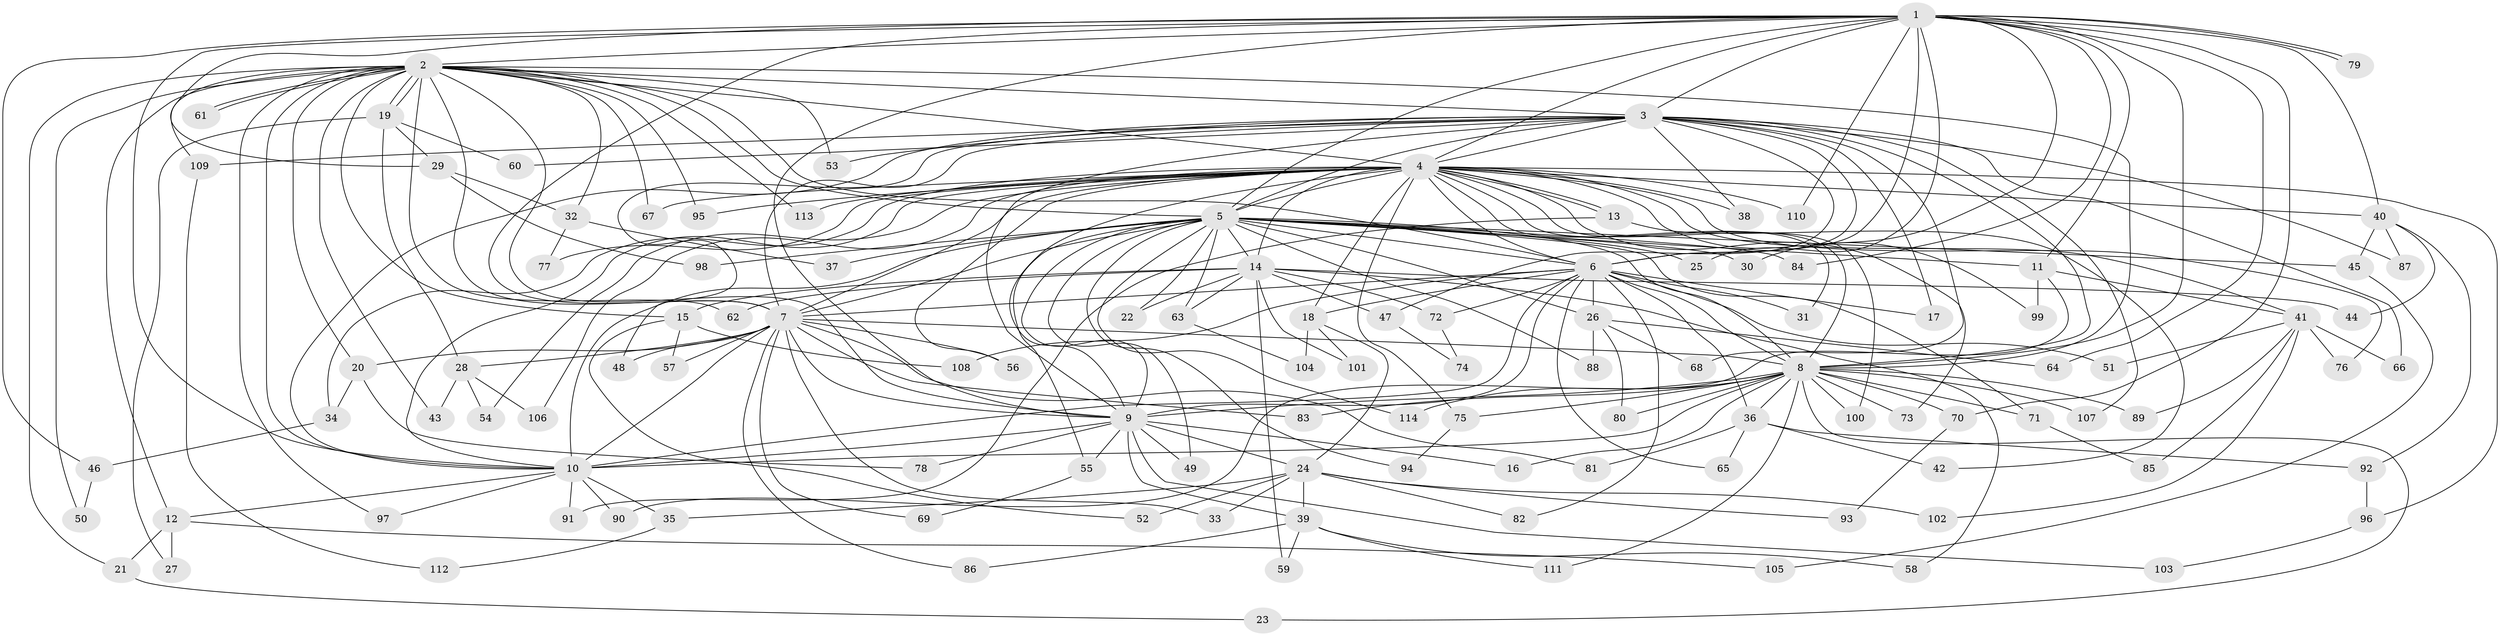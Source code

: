 // coarse degree distribution, {16: 0.011111111111111112, 32: 0.011111111111111112, 23: 0.022222222222222223, 28: 0.011111111111111112, 22: 0.011111111111111112, 18: 0.011111111111111112, 13: 0.011111111111111112, 5: 0.044444444444444446, 4: 0.05555555555555555, 12: 0.011111111111111112, 2: 0.5888888888888889, 6: 0.03333333333333333, 3: 0.15555555555555556, 9: 0.011111111111111112, 8: 0.011111111111111112}
// Generated by graph-tools (version 1.1) at 2025/23/03/03/25 07:23:38]
// undirected, 114 vertices, 253 edges
graph export_dot {
graph [start="1"]
  node [color=gray90,style=filled];
  1;
  2;
  3;
  4;
  5;
  6;
  7;
  8;
  9;
  10;
  11;
  12;
  13;
  14;
  15;
  16;
  17;
  18;
  19;
  20;
  21;
  22;
  23;
  24;
  25;
  26;
  27;
  28;
  29;
  30;
  31;
  32;
  33;
  34;
  35;
  36;
  37;
  38;
  39;
  40;
  41;
  42;
  43;
  44;
  45;
  46;
  47;
  48;
  49;
  50;
  51;
  52;
  53;
  54;
  55;
  56;
  57;
  58;
  59;
  60;
  61;
  62;
  63;
  64;
  65;
  66;
  67;
  68;
  69;
  70;
  71;
  72;
  73;
  74;
  75;
  76;
  77;
  78;
  79;
  80;
  81;
  82;
  83;
  84;
  85;
  86;
  87;
  88;
  89;
  90;
  91;
  92;
  93;
  94;
  95;
  96;
  97;
  98;
  99;
  100;
  101;
  102;
  103;
  104;
  105;
  106;
  107;
  108;
  109;
  110;
  111;
  112;
  113;
  114;
  1 -- 2;
  1 -- 3;
  1 -- 4;
  1 -- 5;
  1 -- 6;
  1 -- 7;
  1 -- 8;
  1 -- 9;
  1 -- 10;
  1 -- 11;
  1 -- 25;
  1 -- 29;
  1 -- 30;
  1 -- 40;
  1 -- 46;
  1 -- 64;
  1 -- 70;
  1 -- 79;
  1 -- 79;
  1 -- 84;
  1 -- 110;
  2 -- 3;
  2 -- 4;
  2 -- 5;
  2 -- 6;
  2 -- 7;
  2 -- 8;
  2 -- 9;
  2 -- 10;
  2 -- 12;
  2 -- 15;
  2 -- 19;
  2 -- 19;
  2 -- 20;
  2 -- 21;
  2 -- 32;
  2 -- 43;
  2 -- 50;
  2 -- 53;
  2 -- 61;
  2 -- 61;
  2 -- 62;
  2 -- 67;
  2 -- 95;
  2 -- 97;
  2 -- 109;
  2 -- 113;
  3 -- 4;
  3 -- 5;
  3 -- 6;
  3 -- 7;
  3 -- 8;
  3 -- 9;
  3 -- 10;
  3 -- 17;
  3 -- 38;
  3 -- 47;
  3 -- 48;
  3 -- 53;
  3 -- 60;
  3 -- 66;
  3 -- 68;
  3 -- 87;
  3 -- 107;
  3 -- 109;
  4 -- 5;
  4 -- 6;
  4 -- 7;
  4 -- 8;
  4 -- 9;
  4 -- 10;
  4 -- 13;
  4 -- 13;
  4 -- 14;
  4 -- 18;
  4 -- 31;
  4 -- 34;
  4 -- 38;
  4 -- 40;
  4 -- 41;
  4 -- 54;
  4 -- 56;
  4 -- 67;
  4 -- 73;
  4 -- 75;
  4 -- 76;
  4 -- 77;
  4 -- 95;
  4 -- 96;
  4 -- 99;
  4 -- 100;
  4 -- 106;
  4 -- 110;
  4 -- 113;
  5 -- 6;
  5 -- 7;
  5 -- 8;
  5 -- 9;
  5 -- 10;
  5 -- 11;
  5 -- 14;
  5 -- 22;
  5 -- 25;
  5 -- 26;
  5 -- 30;
  5 -- 37;
  5 -- 45;
  5 -- 49;
  5 -- 55;
  5 -- 63;
  5 -- 71;
  5 -- 84;
  5 -- 88;
  5 -- 94;
  5 -- 98;
  5 -- 114;
  6 -- 7;
  6 -- 8;
  6 -- 9;
  6 -- 10;
  6 -- 17;
  6 -- 18;
  6 -- 26;
  6 -- 31;
  6 -- 36;
  6 -- 51;
  6 -- 65;
  6 -- 72;
  6 -- 82;
  6 -- 108;
  7 -- 8;
  7 -- 9;
  7 -- 10;
  7 -- 20;
  7 -- 28;
  7 -- 33;
  7 -- 48;
  7 -- 56;
  7 -- 57;
  7 -- 69;
  7 -- 81;
  7 -- 83;
  7 -- 86;
  8 -- 9;
  8 -- 10;
  8 -- 16;
  8 -- 23;
  8 -- 36;
  8 -- 70;
  8 -- 71;
  8 -- 73;
  8 -- 75;
  8 -- 80;
  8 -- 83;
  8 -- 89;
  8 -- 100;
  8 -- 107;
  8 -- 111;
  8 -- 114;
  9 -- 10;
  9 -- 16;
  9 -- 24;
  9 -- 39;
  9 -- 49;
  9 -- 55;
  9 -- 78;
  9 -- 103;
  10 -- 12;
  10 -- 35;
  10 -- 90;
  10 -- 91;
  10 -- 97;
  11 -- 41;
  11 -- 90;
  11 -- 99;
  12 -- 21;
  12 -- 27;
  12 -- 105;
  13 -- 42;
  13 -- 91;
  14 -- 15;
  14 -- 22;
  14 -- 44;
  14 -- 47;
  14 -- 58;
  14 -- 59;
  14 -- 62;
  14 -- 63;
  14 -- 72;
  14 -- 101;
  15 -- 52;
  15 -- 57;
  15 -- 108;
  18 -- 24;
  18 -- 101;
  18 -- 104;
  19 -- 27;
  19 -- 28;
  19 -- 29;
  19 -- 60;
  20 -- 34;
  20 -- 78;
  21 -- 23;
  24 -- 33;
  24 -- 35;
  24 -- 39;
  24 -- 52;
  24 -- 82;
  24 -- 93;
  24 -- 102;
  26 -- 64;
  26 -- 68;
  26 -- 80;
  26 -- 88;
  28 -- 43;
  28 -- 54;
  28 -- 106;
  29 -- 32;
  29 -- 98;
  32 -- 37;
  32 -- 77;
  34 -- 46;
  35 -- 112;
  36 -- 42;
  36 -- 65;
  36 -- 81;
  36 -- 92;
  39 -- 58;
  39 -- 59;
  39 -- 86;
  39 -- 111;
  40 -- 44;
  40 -- 45;
  40 -- 87;
  40 -- 92;
  41 -- 51;
  41 -- 66;
  41 -- 76;
  41 -- 85;
  41 -- 89;
  41 -- 102;
  45 -- 105;
  46 -- 50;
  47 -- 74;
  55 -- 69;
  63 -- 104;
  70 -- 93;
  71 -- 85;
  72 -- 74;
  75 -- 94;
  92 -- 96;
  96 -- 103;
  109 -- 112;
}
